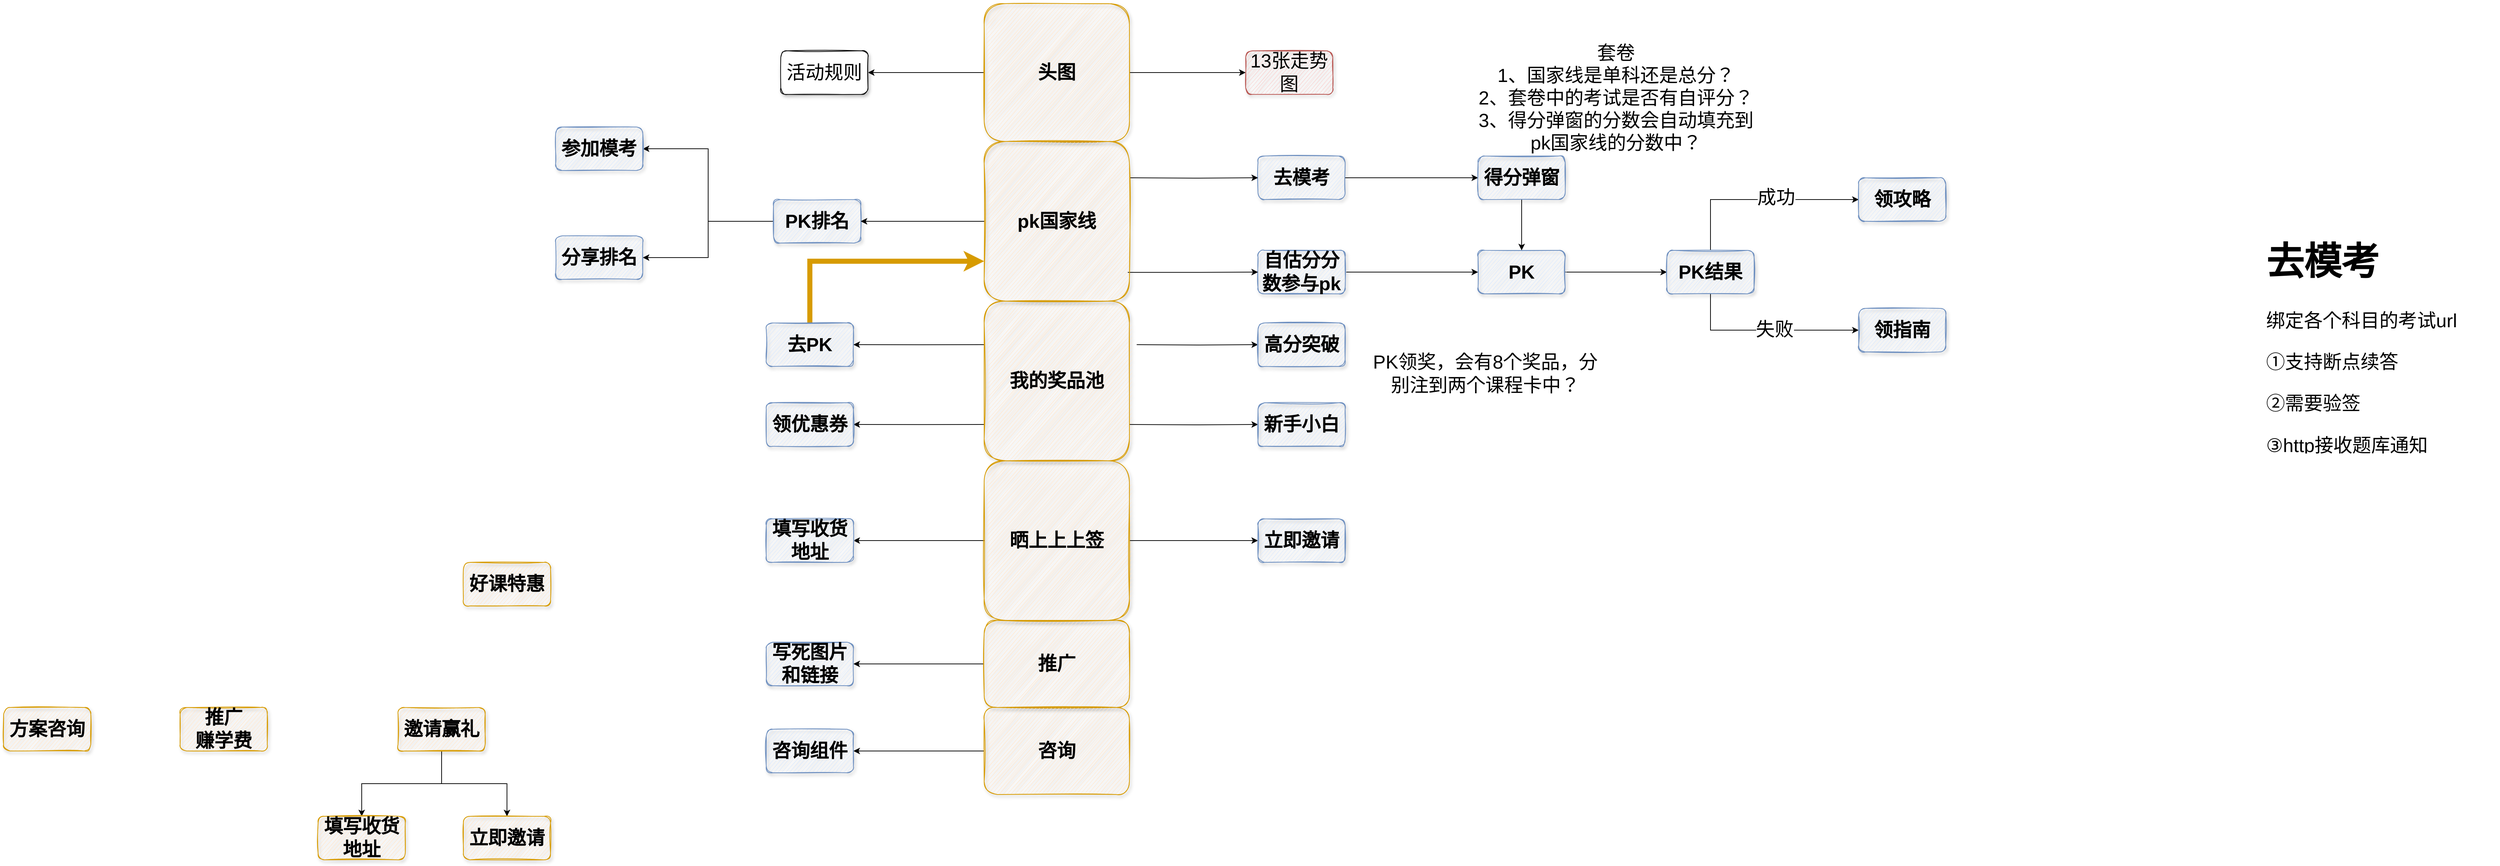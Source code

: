 <mxfile version="17.2.1" type="github">
  <diagram id="ihBc0QGuPxb0S3G1goWF" name="Page-1">
    <mxGraphModel dx="2915" dy="748" grid="1" gridSize="10" guides="1" tooltips="1" connect="1" arrows="1" fold="1" page="1" pageScale="1" pageWidth="827" pageHeight="1169" math="0" shadow="0">
      <root>
        <mxCell id="0" />
        <mxCell id="1" parent="0" />
        <mxCell id="_EqHwqMPYveHNjQXLmpc-3" value="" style="edgeStyle=orthogonalEdgeStyle;rounded=0;orthogonalLoop=1;jettySize=auto;html=1;fontSize=26;" edge="1" parent="1" source="_EqHwqMPYveHNjQXLmpc-1" target="_EqHwqMPYveHNjQXLmpc-2">
          <mxGeometry relative="1" as="geometry" />
        </mxCell>
        <mxCell id="_EqHwqMPYveHNjQXLmpc-5" value="" style="edgeStyle=orthogonalEdgeStyle;rounded=0;orthogonalLoop=1;jettySize=auto;html=1;fontSize=26;" edge="1" parent="1" source="_EqHwqMPYveHNjQXLmpc-1" target="_EqHwqMPYveHNjQXLmpc-4">
          <mxGeometry relative="1" as="geometry" />
        </mxCell>
        <mxCell id="_EqHwqMPYveHNjQXLmpc-1" value="头图" style="rounded=1;whiteSpace=wrap;html=1;fontSize=26;fontStyle=1;glass=0;shadow=1;sketch=1;fillColor=#ffe6cc;strokeColor=#d79b00;" vertex="1" parent="1">
          <mxGeometry x="330" y="650" width="200" height="190" as="geometry" />
        </mxCell>
        <mxCell id="_EqHwqMPYveHNjQXLmpc-2" value="活动规则" style="rounded=1;whiteSpace=wrap;html=1;fontSize=26;fontStyle=0;glass=0;shadow=1;sketch=1;" vertex="1" parent="1">
          <mxGeometry x="50" y="715" width="120" height="60" as="geometry" />
        </mxCell>
        <mxCell id="_EqHwqMPYveHNjQXLmpc-4" value="13张走势图" style="rounded=1;whiteSpace=wrap;html=1;fontSize=26;fontStyle=0;glass=0;shadow=1;sketch=1;fillColor=#f8cecc;strokeColor=#b85450;" vertex="1" parent="1">
          <mxGeometry x="690" y="715" width="120" height="60" as="geometry" />
        </mxCell>
        <mxCell id="_EqHwqMPYveHNjQXLmpc-21" value="" style="edgeStyle=orthogonalEdgeStyle;rounded=0;orthogonalLoop=1;jettySize=auto;html=1;fontSize=26;entryX=1;entryY=0.5;entryDx=0;entryDy=0;" edge="1" parent="1" source="_EqHwqMPYveHNjQXLmpc-6" target="_EqHwqMPYveHNjQXLmpc-20">
          <mxGeometry relative="1" as="geometry" />
        </mxCell>
        <mxCell id="_EqHwqMPYveHNjQXLmpc-23" value="" style="edgeStyle=orthogonalEdgeStyle;rounded=0;orthogonalLoop=1;jettySize=auto;html=1;fontSize=26;" edge="1" parent="1" source="_EqHwqMPYveHNjQXLmpc-6" target="_EqHwqMPYveHNjQXLmpc-22">
          <mxGeometry relative="1" as="geometry" />
        </mxCell>
        <mxCell id="_EqHwqMPYveHNjQXLmpc-6" value="PK排名" style="rounded=1;whiteSpace=wrap;html=1;fontSize=26;fontStyle=1;fillColor=#dae8fc;strokeColor=#6c8ebf;glass=0;shadow=1;sketch=1;" vertex="1" parent="1">
          <mxGeometry x="40" y="920" width="120" height="60" as="geometry" />
        </mxCell>
        <mxCell id="_EqHwqMPYveHNjQXLmpc-52" value="" style="edgeStyle=orthogonalEdgeStyle;rounded=0;orthogonalLoop=1;jettySize=auto;html=1;fontSize=26;" edge="1" parent="1" source="_EqHwqMPYveHNjQXLmpc-8" target="_EqHwqMPYveHNjQXLmpc-51">
          <mxGeometry relative="1" as="geometry" />
        </mxCell>
        <mxCell id="_EqHwqMPYveHNjQXLmpc-8" value="去模考" style="rounded=1;whiteSpace=wrap;html=1;fontSize=26;fontStyle=1;fillColor=#dae8fc;strokeColor=#6c8ebf;glass=0;shadow=1;sketch=1;" vertex="1" parent="1">
          <mxGeometry x="707" y="860" width="120" height="60" as="geometry" />
        </mxCell>
        <mxCell id="_EqHwqMPYveHNjQXLmpc-13" value="" style="edgeStyle=orthogonalEdgeStyle;rounded=0;orthogonalLoop=1;jettySize=auto;html=1;fontSize=26;" edge="1" parent="1" source="_EqHwqMPYveHNjQXLmpc-10" target="_EqHwqMPYveHNjQXLmpc-12">
          <mxGeometry relative="1" as="geometry" />
        </mxCell>
        <mxCell id="_EqHwqMPYveHNjQXLmpc-10" value="自估分分数参与pk" style="rounded=1;whiteSpace=wrap;html=1;fontSize=26;fontStyle=1;fillColor=#dae8fc;strokeColor=#6c8ebf;glass=0;shadow=1;sketch=1;" vertex="1" parent="1">
          <mxGeometry x="707" y="990" width="120" height="60" as="geometry" />
        </mxCell>
        <mxCell id="_EqHwqMPYveHNjQXLmpc-15" value="" style="edgeStyle=orthogonalEdgeStyle;rounded=0;orthogonalLoop=1;jettySize=auto;html=1;fontSize=26;" edge="1" parent="1" source="_EqHwqMPYveHNjQXLmpc-12" target="_EqHwqMPYveHNjQXLmpc-14">
          <mxGeometry relative="1" as="geometry" />
        </mxCell>
        <mxCell id="_EqHwqMPYveHNjQXLmpc-12" value="PK" style="rounded=1;whiteSpace=wrap;html=1;fontSize=26;fontStyle=1;fillColor=#dae8fc;strokeColor=#6c8ebf;glass=0;shadow=1;sketch=1;" vertex="1" parent="1">
          <mxGeometry x="1010" y="990" width="120" height="60" as="geometry" />
        </mxCell>
        <mxCell id="_EqHwqMPYveHNjQXLmpc-28" style="edgeStyle=orthogonalEdgeStyle;rounded=0;orthogonalLoop=1;jettySize=auto;html=1;exitX=0.5;exitY=0;exitDx=0;exitDy=0;fontSize=26;entryX=0;entryY=0.5;entryDx=0;entryDy=0;" edge="1" parent="1" source="_EqHwqMPYveHNjQXLmpc-14" target="_EqHwqMPYveHNjQXLmpc-24">
          <mxGeometry relative="1" as="geometry" />
        </mxCell>
        <mxCell id="_EqHwqMPYveHNjQXLmpc-30" value="成功" style="edgeLabel;html=1;align=center;verticalAlign=middle;resizable=0;points=[];fontSize=26;" vertex="1" connectable="0" parent="_EqHwqMPYveHNjQXLmpc-28">
          <mxGeometry x="-0.136" y="3" relative="1" as="geometry">
            <mxPoint x="41" as="offset" />
          </mxGeometry>
        </mxCell>
        <mxCell id="_EqHwqMPYveHNjQXLmpc-29" style="edgeStyle=orthogonalEdgeStyle;rounded=0;orthogonalLoop=1;jettySize=auto;html=1;exitX=0.5;exitY=1;exitDx=0;exitDy=0;fontSize=26;entryX=0;entryY=0.5;entryDx=0;entryDy=0;" edge="1" parent="1" source="_EqHwqMPYveHNjQXLmpc-14" target="_EqHwqMPYveHNjQXLmpc-26">
          <mxGeometry relative="1" as="geometry" />
        </mxCell>
        <mxCell id="_EqHwqMPYveHNjQXLmpc-31" value="失败" style="edgeLabel;html=1;align=center;verticalAlign=middle;resizable=0;points=[];fontSize=26;" vertex="1" connectable="0" parent="_EqHwqMPYveHNjQXLmpc-29">
          <mxGeometry x="0.084" y="1" relative="1" as="geometry">
            <mxPoint as="offset" />
          </mxGeometry>
        </mxCell>
        <mxCell id="_EqHwqMPYveHNjQXLmpc-14" value="PK结果" style="rounded=1;whiteSpace=wrap;html=1;fontSize=26;fontStyle=1;fillColor=#dae8fc;strokeColor=#6c8ebf;glass=0;shadow=1;sketch=1;" vertex="1" parent="1">
          <mxGeometry x="1270" y="990" width="120" height="60" as="geometry" />
        </mxCell>
        <mxCell id="_EqHwqMPYveHNjQXLmpc-20" value="参加模考" style="rounded=1;whiteSpace=wrap;html=1;fontSize=26;fontStyle=1;fillColor=#dae8fc;strokeColor=#6c8ebf;glass=0;shadow=1;sketch=1;" vertex="1" parent="1">
          <mxGeometry x="-260" y="820" width="120" height="60" as="geometry" />
        </mxCell>
        <mxCell id="_EqHwqMPYveHNjQXLmpc-22" value="分享排名" style="rounded=1;whiteSpace=wrap;html=1;fontSize=26;fontStyle=1;fillColor=#dae8fc;strokeColor=#6c8ebf;glass=0;shadow=1;sketch=1;" vertex="1" parent="1">
          <mxGeometry x="-260" y="970" width="120" height="60" as="geometry" />
        </mxCell>
        <mxCell id="_EqHwqMPYveHNjQXLmpc-24" value="领攻略" style="rounded=1;whiteSpace=wrap;html=1;fontSize=26;fontStyle=1;fillColor=#dae8fc;strokeColor=#6c8ebf;glass=0;shadow=1;sketch=1;" vertex="1" parent="1">
          <mxGeometry x="1534" y="890" width="120" height="60" as="geometry" />
        </mxCell>
        <mxCell id="_EqHwqMPYveHNjQXLmpc-26" value="领指南" style="rounded=1;whiteSpace=wrap;html=1;fontSize=26;fontStyle=1;fillColor=#dae8fc;strokeColor=#6c8ebf;glass=0;shadow=1;sketch=1;" vertex="1" parent="1">
          <mxGeometry x="1534" y="1070" width="120" height="60" as="geometry" />
        </mxCell>
        <mxCell id="_EqHwqMPYveHNjQXLmpc-62" style="edgeStyle=orthogonalEdgeStyle;rounded=0;orthogonalLoop=1;jettySize=auto;html=1;exitX=0;exitY=0.5;exitDx=0;exitDy=0;entryX=1;entryY=0.5;entryDx=0;entryDy=0;fontSize=26;" edge="1" parent="1" source="_EqHwqMPYveHNjQXLmpc-32" target="_EqHwqMPYveHNjQXLmpc-6">
          <mxGeometry relative="1" as="geometry" />
        </mxCell>
        <mxCell id="_EqHwqMPYveHNjQXLmpc-67" style="edgeStyle=orthogonalEdgeStyle;rounded=0;orthogonalLoop=1;jettySize=auto;html=1;entryX=0;entryY=0.5;entryDx=0;entryDy=0;fontSize=26;" edge="1" parent="1" target="_EqHwqMPYveHNjQXLmpc-8">
          <mxGeometry relative="1" as="geometry">
            <mxPoint x="530" y="890" as="sourcePoint" />
          </mxGeometry>
        </mxCell>
        <mxCell id="_EqHwqMPYveHNjQXLmpc-68" style="edgeStyle=orthogonalEdgeStyle;rounded=0;orthogonalLoop=1;jettySize=auto;html=1;exitX=0.989;exitY=0.82;exitDx=0;exitDy=0;entryX=0;entryY=0.5;entryDx=0;entryDy=0;fontSize=26;exitPerimeter=0;" edge="1" parent="1" source="_EqHwqMPYveHNjQXLmpc-32" target="_EqHwqMPYveHNjQXLmpc-10">
          <mxGeometry relative="1" as="geometry" />
        </mxCell>
        <mxCell id="_EqHwqMPYveHNjQXLmpc-32" value="pk国家线" style="rounded=1;whiteSpace=wrap;html=1;fontSize=26;fontStyle=1;fillColor=#ffe6cc;strokeColor=#d79b00;glass=0;shadow=1;sketch=1;" vertex="1" parent="1">
          <mxGeometry x="330" y="840" width="200" height="220" as="geometry" />
        </mxCell>
        <mxCell id="_EqHwqMPYveHNjQXLmpc-35" value="好课特惠" style="rounded=1;whiteSpace=wrap;html=1;fontSize=26;fontStyle=1;fillColor=#ffe6cc;strokeColor=#d79b00;glass=0;shadow=1;sketch=1;" vertex="1" parent="1">
          <mxGeometry x="-387" y="1420" width="120" height="60" as="geometry" />
        </mxCell>
        <mxCell id="_EqHwqMPYveHNjQXLmpc-42" value="" style="edgeStyle=orthogonalEdgeStyle;rounded=0;orthogonalLoop=1;jettySize=auto;html=1;fontSize=26;" edge="1" parent="1" source="_EqHwqMPYveHNjQXLmpc-39" target="_EqHwqMPYveHNjQXLmpc-41">
          <mxGeometry relative="1" as="geometry" />
        </mxCell>
        <mxCell id="_EqHwqMPYveHNjQXLmpc-44" value="" style="edgeStyle=orthogonalEdgeStyle;rounded=0;orthogonalLoop=1;jettySize=auto;html=1;fontSize=26;" edge="1" parent="1" source="_EqHwqMPYveHNjQXLmpc-39" target="_EqHwqMPYveHNjQXLmpc-43">
          <mxGeometry relative="1" as="geometry" />
        </mxCell>
        <mxCell id="_EqHwqMPYveHNjQXLmpc-39" value="邀请赢礼" style="rounded=1;whiteSpace=wrap;html=1;fontSize=26;fontStyle=1;fillColor=#ffe6cc;strokeColor=#d79b00;glass=0;shadow=1;sketch=1;" vertex="1" parent="1">
          <mxGeometry x="-477" y="1620" width="120" height="60" as="geometry" />
        </mxCell>
        <mxCell id="_EqHwqMPYveHNjQXLmpc-41" value="填写收货地址" style="rounded=1;whiteSpace=wrap;html=1;fontSize=26;fontStyle=1;fillColor=#ffe6cc;strokeColor=#d79b00;glass=0;shadow=1;sketch=1;" vertex="1" parent="1">
          <mxGeometry x="-587" y="1770" width="120" height="60" as="geometry" />
        </mxCell>
        <mxCell id="_EqHwqMPYveHNjQXLmpc-43" value="立即邀请" style="rounded=1;whiteSpace=wrap;html=1;fontSize=26;fontStyle=1;fillColor=#ffe6cc;strokeColor=#d79b00;glass=0;shadow=1;sketch=1;" vertex="1" parent="1">
          <mxGeometry x="-387" y="1770" width="120" height="60" as="geometry" />
        </mxCell>
        <mxCell id="_EqHwqMPYveHNjQXLmpc-45" value="推广&lt;br&gt;赚学费" style="rounded=1;whiteSpace=wrap;html=1;fontSize=26;fontStyle=1;fillColor=#ffe6cc;strokeColor=#d79b00;glass=0;shadow=1;sketch=1;" vertex="1" parent="1">
          <mxGeometry x="-777" y="1620" width="120" height="60" as="geometry" />
        </mxCell>
        <mxCell id="_EqHwqMPYveHNjQXLmpc-47" value="方案咨询" style="rounded=1;whiteSpace=wrap;html=1;fontSize=26;fontStyle=1;fillColor=#ffe6cc;strokeColor=#d79b00;glass=0;shadow=1;sketch=1;" vertex="1" parent="1">
          <mxGeometry x="-1020" y="1620" width="120" height="60" as="geometry" />
        </mxCell>
        <mxCell id="_EqHwqMPYveHNjQXLmpc-50" value="&lt;h1&gt;去模考&lt;/h1&gt;&lt;p&gt;绑定各个科目的考试url&lt;/p&gt;&lt;p&gt;①支持断点续答&lt;/p&gt;&lt;p&gt;②需要验签&lt;/p&gt;&lt;p&gt;③http接收题库通知&lt;/p&gt;" style="text;html=1;strokeColor=none;fillColor=none;spacing=5;spacingTop=-20;whiteSpace=wrap;overflow=hidden;rounded=0;shadow=1;glass=0;sketch=1;fontSize=26;" vertex="1" parent="1">
          <mxGeometry x="2090" y="950" width="320" height="320" as="geometry" />
        </mxCell>
        <mxCell id="_EqHwqMPYveHNjQXLmpc-55" style="edgeStyle=orthogonalEdgeStyle;rounded=0;orthogonalLoop=1;jettySize=auto;html=1;exitX=0.5;exitY=1;exitDx=0;exitDy=0;entryX=0.5;entryY=0;entryDx=0;entryDy=0;fontSize=26;" edge="1" parent="1" source="_EqHwqMPYveHNjQXLmpc-51" target="_EqHwqMPYveHNjQXLmpc-12">
          <mxGeometry relative="1" as="geometry" />
        </mxCell>
        <mxCell id="_EqHwqMPYveHNjQXLmpc-51" value="得分弹窗" style="rounded=1;whiteSpace=wrap;html=1;fontSize=26;fontStyle=1;fillColor=#dae8fc;strokeColor=#6c8ebf;glass=0;shadow=1;sketch=1;" vertex="1" parent="1">
          <mxGeometry x="1010" y="860" width="120" height="60" as="geometry" />
        </mxCell>
        <mxCell id="_EqHwqMPYveHNjQXLmpc-73" value="" style="edgeStyle=orthogonalEdgeStyle;rounded=0;orthogonalLoop=1;jettySize=auto;html=1;fontSize=26;" edge="1" parent="1" target="_EqHwqMPYveHNjQXLmpc-72">
          <mxGeometry relative="1" as="geometry">
            <mxPoint x="540" y="1120" as="sourcePoint" />
          </mxGeometry>
        </mxCell>
        <mxCell id="_EqHwqMPYveHNjQXLmpc-76" style="edgeStyle=orthogonalEdgeStyle;rounded=0;orthogonalLoop=1;jettySize=auto;html=1;fontSize=26;" edge="1" parent="1" target="_EqHwqMPYveHNjQXLmpc-74">
          <mxGeometry relative="1" as="geometry">
            <mxPoint x="530" y="1230" as="sourcePoint" />
          </mxGeometry>
        </mxCell>
        <mxCell id="_EqHwqMPYveHNjQXLmpc-80" style="edgeStyle=orthogonalEdgeStyle;rounded=0;orthogonalLoop=1;jettySize=auto;html=1;exitX=0;exitY=0.773;exitDx=0;exitDy=0;entryX=1;entryY=0.5;entryDx=0;entryDy=0;fontSize=26;exitPerimeter=0;" edge="1" parent="1" source="_EqHwqMPYveHNjQXLmpc-56" target="_EqHwqMPYveHNjQXLmpc-70">
          <mxGeometry relative="1" as="geometry" />
        </mxCell>
        <mxCell id="_EqHwqMPYveHNjQXLmpc-81" style="edgeStyle=orthogonalEdgeStyle;rounded=0;orthogonalLoop=1;jettySize=auto;html=1;exitX=0;exitY=0.273;exitDx=0;exitDy=0;fontSize=26;exitPerimeter=0;" edge="1" parent="1" source="_EqHwqMPYveHNjQXLmpc-56" target="_EqHwqMPYveHNjQXLmpc-78">
          <mxGeometry relative="1" as="geometry" />
        </mxCell>
        <mxCell id="_EqHwqMPYveHNjQXLmpc-56" value="我的奖品池" style="rounded=1;whiteSpace=wrap;html=1;fontSize=26;fontStyle=1;fillColor=#ffe6cc;strokeColor=#d79b00;glass=0;shadow=1;sketch=1;" vertex="1" parent="1">
          <mxGeometry x="330" y="1060" width="200" height="220" as="geometry" />
        </mxCell>
        <mxCell id="_EqHwqMPYveHNjQXLmpc-85" style="edgeStyle=orthogonalEdgeStyle;rounded=0;orthogonalLoop=1;jettySize=auto;html=1;exitX=0;exitY=0.5;exitDx=0;exitDy=0;fontSize=26;strokeWidth=1;" edge="1" parent="1" source="_EqHwqMPYveHNjQXLmpc-58" target="_EqHwqMPYveHNjQXLmpc-83">
          <mxGeometry relative="1" as="geometry" />
        </mxCell>
        <mxCell id="_EqHwqMPYveHNjQXLmpc-86" style="edgeStyle=orthogonalEdgeStyle;rounded=0;orthogonalLoop=1;jettySize=auto;html=1;exitX=1;exitY=0.5;exitDx=0;exitDy=0;entryX=0;entryY=0.5;entryDx=0;entryDy=0;fontSize=26;strokeWidth=1;" edge="1" parent="1" source="_EqHwqMPYveHNjQXLmpc-58" target="_EqHwqMPYveHNjQXLmpc-84">
          <mxGeometry relative="1" as="geometry" />
        </mxCell>
        <mxCell id="_EqHwqMPYveHNjQXLmpc-58" value="晒上上上签" style="rounded=1;whiteSpace=wrap;html=1;fontSize=26;fontStyle=1;fillColor=#ffe6cc;strokeColor=#d79b00;glass=0;shadow=1;sketch=1;" vertex="1" parent="1">
          <mxGeometry x="330" y="1280" width="200" height="220" as="geometry" />
        </mxCell>
        <mxCell id="_EqHwqMPYveHNjQXLmpc-88" value="" style="edgeStyle=orthogonalEdgeStyle;rounded=0;orthogonalLoop=1;jettySize=auto;html=1;fontSize=26;strokeWidth=1;" edge="1" parent="1" source="_EqHwqMPYveHNjQXLmpc-60" target="_EqHwqMPYveHNjQXLmpc-87">
          <mxGeometry relative="1" as="geometry" />
        </mxCell>
        <mxCell id="_EqHwqMPYveHNjQXLmpc-60" value="推广" style="rounded=1;whiteSpace=wrap;html=1;fontSize=26;fontStyle=1;fillColor=#ffe6cc;strokeColor=#d79b00;glass=0;shadow=1;sketch=1;" vertex="1" parent="1">
          <mxGeometry x="330" y="1500" width="200" height="120" as="geometry" />
        </mxCell>
        <mxCell id="_EqHwqMPYveHNjQXLmpc-90" value="" style="edgeStyle=orthogonalEdgeStyle;rounded=0;orthogonalLoop=1;jettySize=auto;html=1;fontSize=26;strokeWidth=1;" edge="1" parent="1" source="_EqHwqMPYveHNjQXLmpc-61" target="_EqHwqMPYveHNjQXLmpc-89">
          <mxGeometry relative="1" as="geometry" />
        </mxCell>
        <mxCell id="_EqHwqMPYveHNjQXLmpc-61" value="咨询" style="rounded=1;whiteSpace=wrap;html=1;fontSize=26;fontStyle=1;fillColor=#ffe6cc;strokeColor=#d79b00;glass=0;shadow=1;sketch=1;" vertex="1" parent="1">
          <mxGeometry x="330" y="1620" width="200" height="120" as="geometry" />
        </mxCell>
        <mxCell id="_EqHwqMPYveHNjQXLmpc-69" value="套卷&lt;br&gt;1、国家线是单科还是总分？&lt;br&gt;2、套卷中的考试是否有自评分？&lt;br&gt;3、得分弹窗的分数会自动填充到pk国家线的分数中？" style="text;html=1;strokeColor=none;fillColor=none;align=center;verticalAlign=middle;whiteSpace=wrap;rounded=0;shadow=1;glass=0;sketch=1;fontSize=26;" vertex="1" parent="1">
          <mxGeometry x="1000" y="700" width="400" height="160" as="geometry" />
        </mxCell>
        <mxCell id="_EqHwqMPYveHNjQXLmpc-70" value="领优惠券" style="rounded=1;whiteSpace=wrap;html=1;fontSize=26;fontStyle=1;fillColor=#dae8fc;strokeColor=#6c8ebf;glass=0;shadow=1;sketch=1;" vertex="1" parent="1">
          <mxGeometry x="30" y="1200" width="120" height="60" as="geometry" />
        </mxCell>
        <mxCell id="_EqHwqMPYveHNjQXLmpc-72" value="高分突破" style="whiteSpace=wrap;html=1;fontSize=26;fillColor=#dae8fc;strokeColor=#6c8ebf;rounded=1;fontStyle=1;glass=0;shadow=1;sketch=1;" vertex="1" parent="1">
          <mxGeometry x="707" y="1090" width="120" height="60" as="geometry" />
        </mxCell>
        <mxCell id="_EqHwqMPYveHNjQXLmpc-74" value="新手小白" style="whiteSpace=wrap;html=1;fontSize=26;fillColor=#dae8fc;strokeColor=#6c8ebf;rounded=1;fontStyle=1;glass=0;shadow=1;sketch=1;" vertex="1" parent="1">
          <mxGeometry x="707" y="1200" width="120" height="60" as="geometry" />
        </mxCell>
        <mxCell id="_EqHwqMPYveHNjQXLmpc-77" value="PK领奖，会有8个奖品，分别注到两个课程卡中？" style="text;html=1;strokeColor=none;fillColor=none;align=center;verticalAlign=middle;whiteSpace=wrap;rounded=0;shadow=1;glass=0;sketch=1;fontSize=26;" vertex="1" parent="1">
          <mxGeometry x="860" y="1120" width="320" height="80" as="geometry" />
        </mxCell>
        <mxCell id="_EqHwqMPYveHNjQXLmpc-82" style="edgeStyle=orthogonalEdgeStyle;rounded=0;orthogonalLoop=1;jettySize=auto;html=1;exitX=0.5;exitY=0;exitDx=0;exitDy=0;entryX=0;entryY=0.75;entryDx=0;entryDy=0;fontSize=26;strokeWidth=7;fillColor=#ffe6cc;strokeColor=#d79b00;" edge="1" parent="1" source="_EqHwqMPYveHNjQXLmpc-78" target="_EqHwqMPYveHNjQXLmpc-32">
          <mxGeometry relative="1" as="geometry" />
        </mxCell>
        <mxCell id="_EqHwqMPYveHNjQXLmpc-78" value="去PK" style="rounded=1;whiteSpace=wrap;html=1;fontSize=26;fontStyle=1;fillColor=#dae8fc;strokeColor=#6c8ebf;glass=0;shadow=1;sketch=1;" vertex="1" parent="1">
          <mxGeometry x="30" y="1090" width="120" height="60" as="geometry" />
        </mxCell>
        <mxCell id="_EqHwqMPYveHNjQXLmpc-83" value="填写收货地址" style="rounded=1;whiteSpace=wrap;html=1;fontSize=26;fontStyle=1;fillColor=#dae8fc;strokeColor=#6c8ebf;glass=0;shadow=1;sketch=1;" vertex="1" parent="1">
          <mxGeometry x="30" y="1360" width="120" height="60" as="geometry" />
        </mxCell>
        <mxCell id="_EqHwqMPYveHNjQXLmpc-84" value="立即邀请" style="rounded=1;whiteSpace=wrap;html=1;fontSize=26;fontStyle=1;fillColor=#dae8fc;strokeColor=#6c8ebf;glass=0;shadow=1;sketch=1;" vertex="1" parent="1">
          <mxGeometry x="707" y="1360" width="120" height="60" as="geometry" />
        </mxCell>
        <mxCell id="_EqHwqMPYveHNjQXLmpc-87" value="写死图片和链接" style="whiteSpace=wrap;html=1;fontSize=26;fillColor=#dae8fc;strokeColor=#6c8ebf;rounded=1;fontStyle=1;glass=0;shadow=1;sketch=1;" vertex="1" parent="1">
          <mxGeometry x="30" y="1530" width="120" height="60" as="geometry" />
        </mxCell>
        <mxCell id="_EqHwqMPYveHNjQXLmpc-89" value="咨询组件" style="whiteSpace=wrap;html=1;fontSize=26;fillColor=#dae8fc;strokeColor=#6c8ebf;rounded=1;fontStyle=1;glass=0;shadow=1;sketch=1;" vertex="1" parent="1">
          <mxGeometry x="30" y="1650" width="120" height="60" as="geometry" />
        </mxCell>
      </root>
    </mxGraphModel>
  </diagram>
</mxfile>
